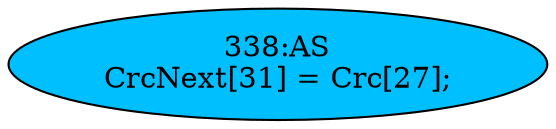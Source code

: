 strict digraph "" {
	node [label="\N"];
	"338:AS"	 [ast="<pyverilog.vparser.ast.Assign object at 0x7fb4302bc2d0>",
		def_var="['CrcNext']",
		fillcolor=deepskyblue,
		label="338:AS
CrcNext[31] = Crc[27];",
		statements="[]",
		style=filled,
		typ=Assign,
		use_var="['Crc']"];
}
